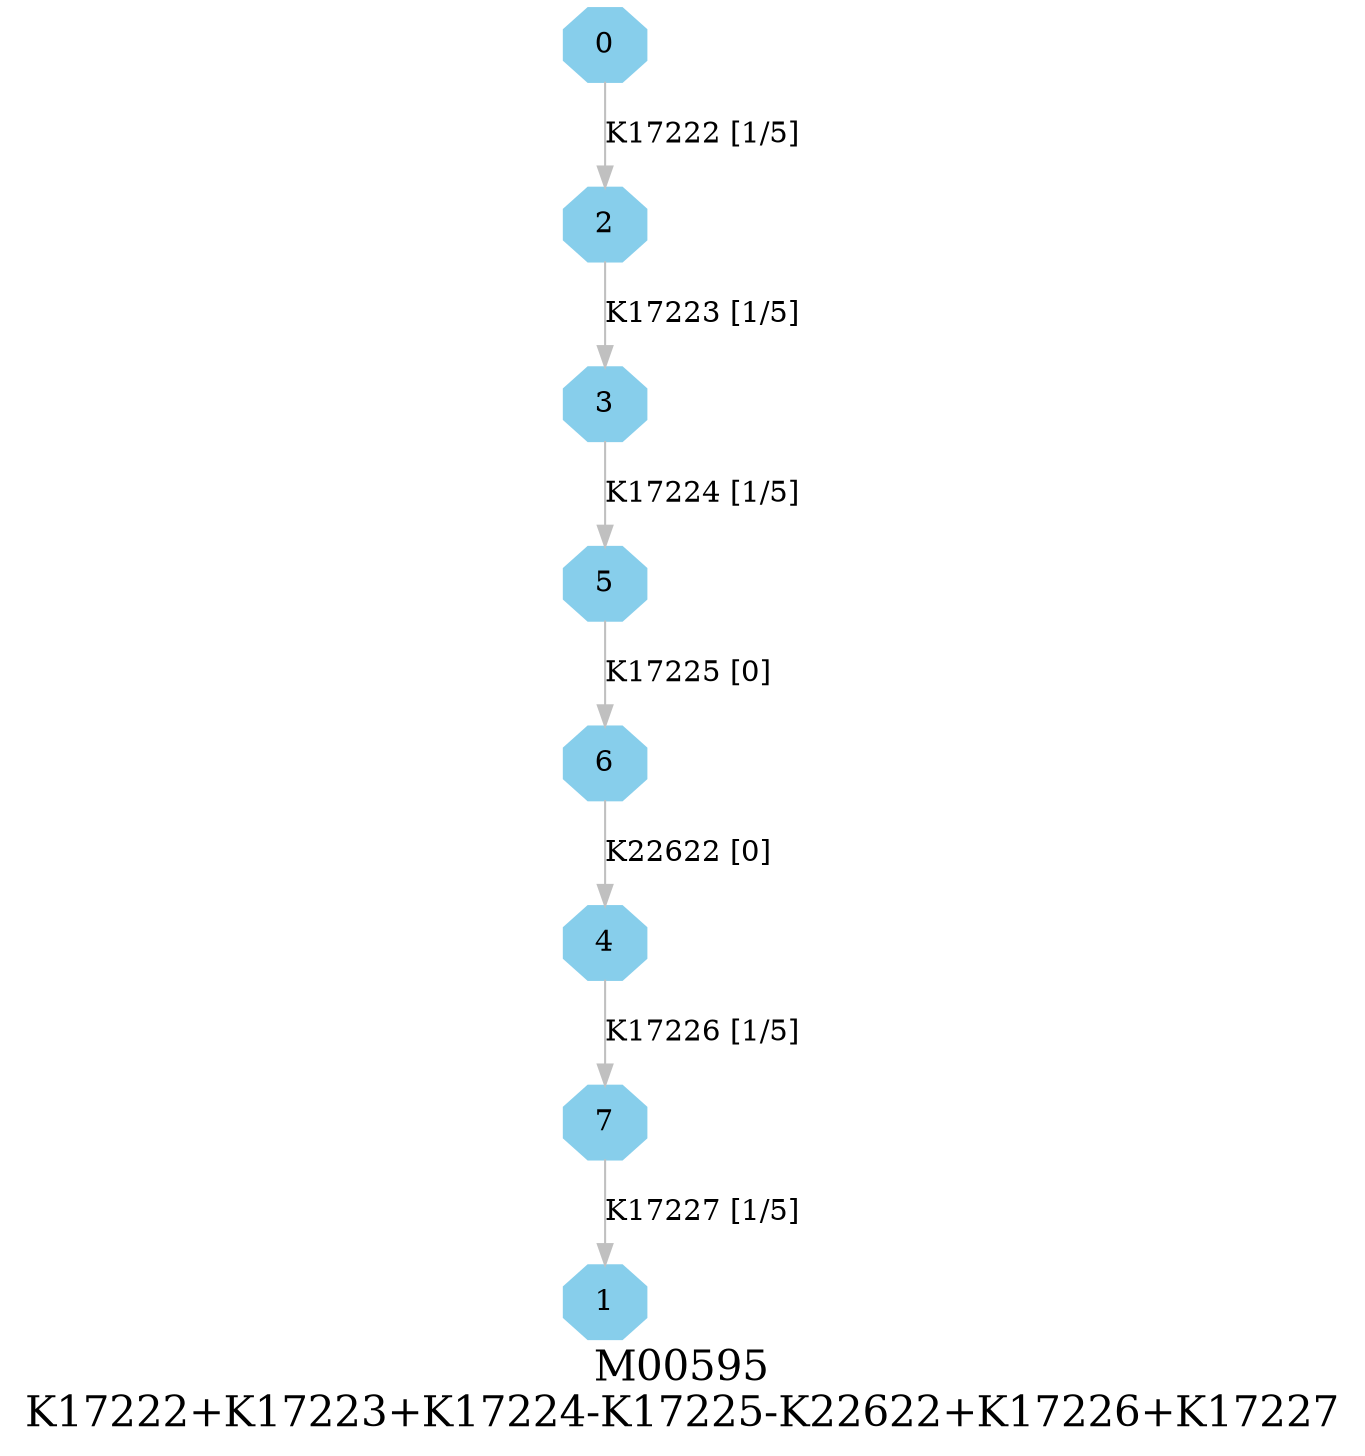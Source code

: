 digraph G {
graph [label="M00595
K17222+K17223+K17224-K17225-K22622+K17226+K17227",fontsize=20];
node [shape=box,style=filled];
edge [len=3,color=grey];
{node [width=.3,height=.3,shape=octagon,style=filled,color=skyblue] 0 1 2 3 4 5 6 7 }
0 -> 2 [label="K17222 [1/5]"];
2 -> 3 [label="K17223 [1/5]"];
3 -> 5 [label="K17224 [1/5]"];
4 -> 7 [label="K17226 [1/5]"];
5 -> 6 [label="K17225 [0]"];
6 -> 4 [label="K22622 [0]"];
7 -> 1 [label="K17227 [1/5]"];
}